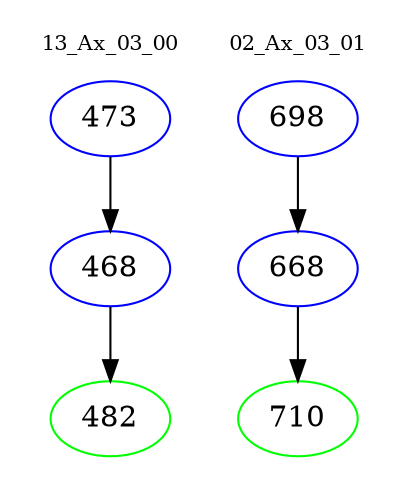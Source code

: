 digraph{
subgraph cluster_0 {
color = white
label = "13_Ax_03_00";
fontsize=10;
T0_473 [label="473", color="blue"]
T0_473 -> T0_468 [color="black"]
T0_468 [label="468", color="blue"]
T0_468 -> T0_482 [color="black"]
T0_482 [label="482", color="green"]
}
subgraph cluster_1 {
color = white
label = "02_Ax_03_01";
fontsize=10;
T1_698 [label="698", color="blue"]
T1_698 -> T1_668 [color="black"]
T1_668 [label="668", color="blue"]
T1_668 -> T1_710 [color="black"]
T1_710 [label="710", color="green"]
}
}
